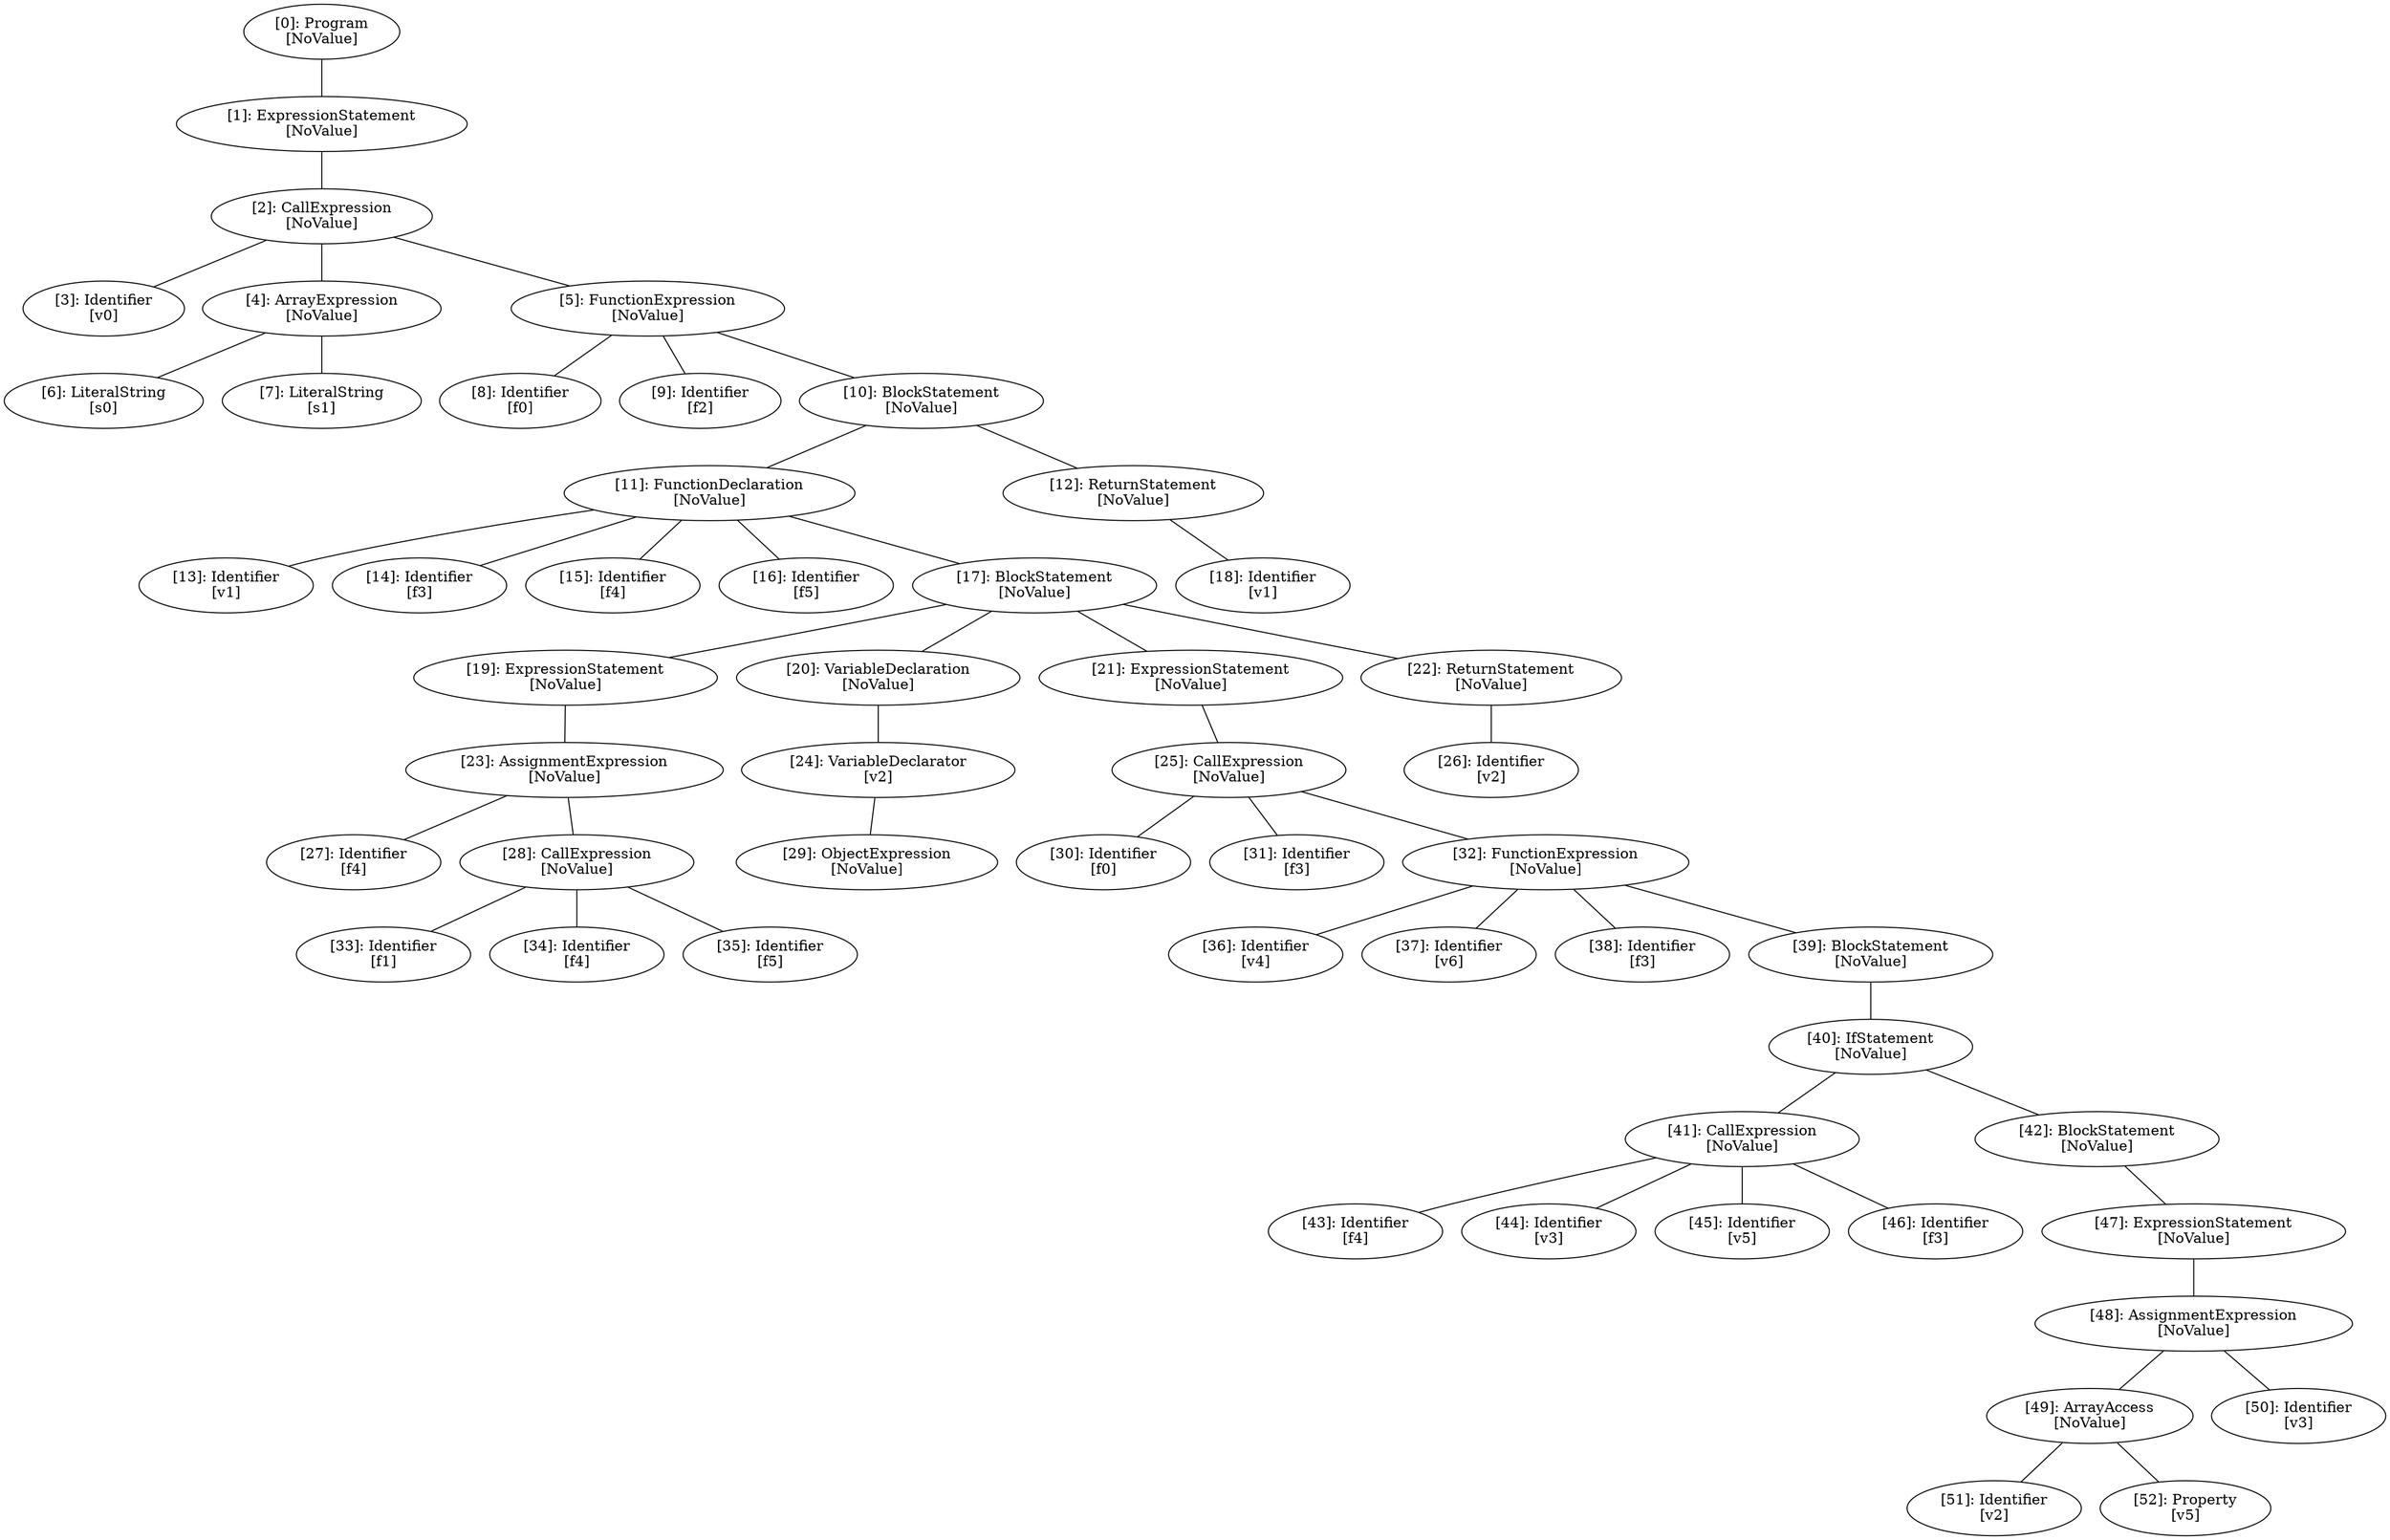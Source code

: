 // Result
graph {
	0 [label="[0]: Program
[NoValue]"]
	1 [label="[1]: ExpressionStatement
[NoValue]"]
	2 [label="[2]: CallExpression
[NoValue]"]
	3 [label="[3]: Identifier
[v0]"]
	4 [label="[4]: ArrayExpression
[NoValue]"]
	5 [label="[5]: FunctionExpression
[NoValue]"]
	6 [label="[6]: LiteralString
[s0]"]
	7 [label="[7]: LiteralString
[s1]"]
	8 [label="[8]: Identifier
[f0]"]
	9 [label="[9]: Identifier
[f2]"]
	10 [label="[10]: BlockStatement
[NoValue]"]
	11 [label="[11]: FunctionDeclaration
[NoValue]"]
	12 [label="[12]: ReturnStatement
[NoValue]"]
	13 [label="[13]: Identifier
[v1]"]
	14 [label="[14]: Identifier
[f3]"]
	15 [label="[15]: Identifier
[f4]"]
	16 [label="[16]: Identifier
[f5]"]
	17 [label="[17]: BlockStatement
[NoValue]"]
	18 [label="[18]: Identifier
[v1]"]
	19 [label="[19]: ExpressionStatement
[NoValue]"]
	20 [label="[20]: VariableDeclaration
[NoValue]"]
	21 [label="[21]: ExpressionStatement
[NoValue]"]
	22 [label="[22]: ReturnStatement
[NoValue]"]
	23 [label="[23]: AssignmentExpression
[NoValue]"]
	24 [label="[24]: VariableDeclarator
[v2]"]
	25 [label="[25]: CallExpression
[NoValue]"]
	26 [label="[26]: Identifier
[v2]"]
	27 [label="[27]: Identifier
[f4]"]
	28 [label="[28]: CallExpression
[NoValue]"]
	29 [label="[29]: ObjectExpression
[NoValue]"]
	30 [label="[30]: Identifier
[f0]"]
	31 [label="[31]: Identifier
[f3]"]
	32 [label="[32]: FunctionExpression
[NoValue]"]
	33 [label="[33]: Identifier
[f1]"]
	34 [label="[34]: Identifier
[f4]"]
	35 [label="[35]: Identifier
[f5]"]
	36 [label="[36]: Identifier
[v4]"]
	37 [label="[37]: Identifier
[v6]"]
	38 [label="[38]: Identifier
[f3]"]
	39 [label="[39]: BlockStatement
[NoValue]"]
	40 [label="[40]: IfStatement
[NoValue]"]
	41 [label="[41]: CallExpression
[NoValue]"]
	42 [label="[42]: BlockStatement
[NoValue]"]
	43 [label="[43]: Identifier
[f4]"]
	44 [label="[44]: Identifier
[v3]"]
	45 [label="[45]: Identifier
[v5]"]
	46 [label="[46]: Identifier
[f3]"]
	47 [label="[47]: ExpressionStatement
[NoValue]"]
	48 [label="[48]: AssignmentExpression
[NoValue]"]
	49 [label="[49]: ArrayAccess
[NoValue]"]
	50 [label="[50]: Identifier
[v3]"]
	51 [label="[51]: Identifier
[v2]"]
	52 [label="[52]: Property
[v5]"]
	0 -- 1
	1 -- 2
	2 -- 3
	2 -- 4
	2 -- 5
	4 -- 6
	4 -- 7
	5 -- 8
	5 -- 9
	5 -- 10
	10 -- 11
	10 -- 12
	11 -- 13
	11 -- 14
	11 -- 15
	11 -- 16
	11 -- 17
	12 -- 18
	17 -- 19
	17 -- 20
	17 -- 21
	17 -- 22
	19 -- 23
	20 -- 24
	21 -- 25
	22 -- 26
	23 -- 27
	23 -- 28
	24 -- 29
	25 -- 30
	25 -- 31
	25 -- 32
	28 -- 33
	28 -- 34
	28 -- 35
	32 -- 36
	32 -- 37
	32 -- 38
	32 -- 39
	39 -- 40
	40 -- 41
	40 -- 42
	41 -- 43
	41 -- 44
	41 -- 45
	41 -- 46
	42 -- 47
	47 -- 48
	48 -- 49
	48 -- 50
	49 -- 51
	49 -- 52
}
